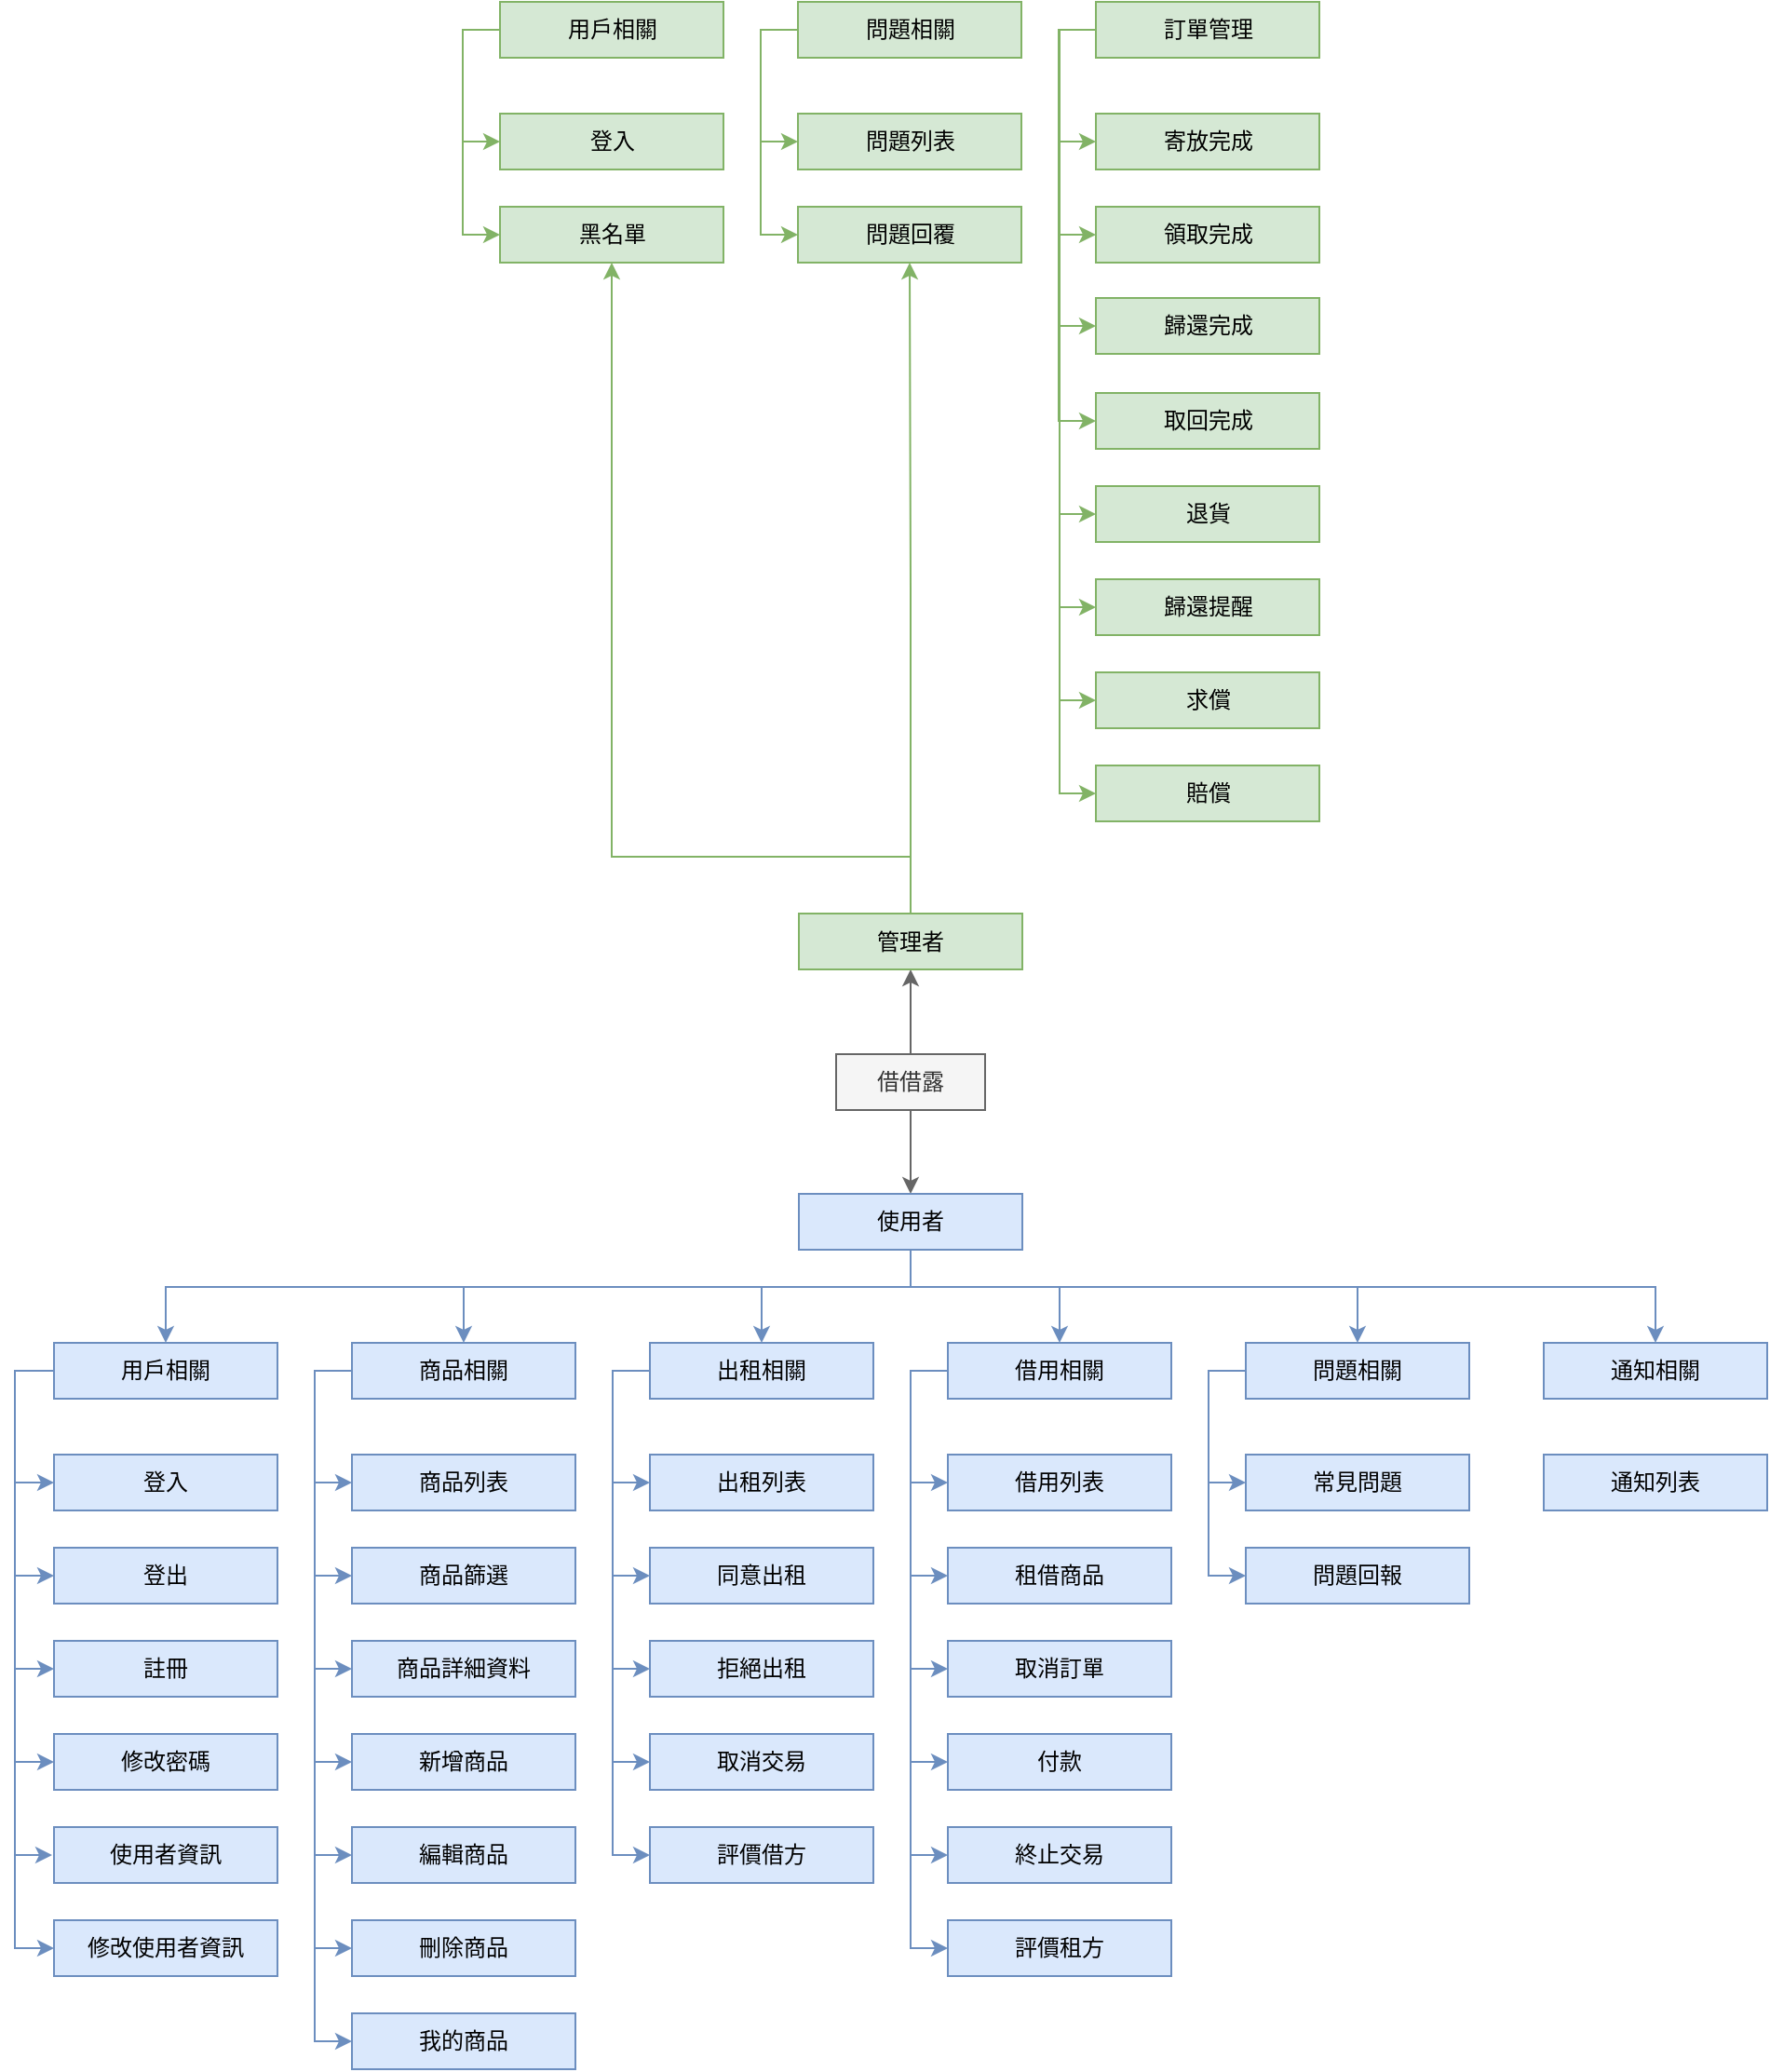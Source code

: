 <mxfile version="13.10.1" type="device"><diagram id="3xspzi98UXfjYOG-OL3M" name="Page-1"><mxGraphModel dx="3792" dy="1875" grid="1" gridSize="10" guides="1" tooltips="1" connect="1" arrows="1" fold="1" page="1" pageScale="1" pageWidth="827" pageHeight="1169" math="0" shadow="0"><root><mxCell id="0"/><mxCell id="1" parent="0"/><mxCell id="9CnYv4ZMV7aLGbf2KHsw-47" style="edgeStyle=orthogonalEdgeStyle;rounded=0;orthogonalLoop=1;jettySize=auto;html=1;entryX=0.5;entryY=1;entryDx=0;entryDy=0;strokeColor=#666666;fillColor=#f5f5f5;" parent="1" source="W2VD9z1xtTbjaSC_eACu-1" target="W2VD9z1xtTbjaSC_eACu-3" edge="1"><mxGeometry relative="1" as="geometry"/></mxCell><mxCell id="nvbiI8qm4RWDlXmhNoOv-21" style="edgeStyle=orthogonalEdgeStyle;rounded=0;orthogonalLoop=1;jettySize=auto;html=1;entryX=0.5;entryY=0;entryDx=0;entryDy=0;strokeColor=#666666;fillColor=#f5f5f5;" edge="1" parent="1" source="W2VD9z1xtTbjaSC_eACu-1" target="W2VD9z1xtTbjaSC_eACu-2"><mxGeometry relative="1" as="geometry"/></mxCell><mxCell id="W2VD9z1xtTbjaSC_eACu-1" value="借借露" style="rounded=0;whiteSpace=wrap;html=1;fillColor=#f5f5f5;strokeColor=#666666;fontColor=#333333;" parent="1" vertex="1"><mxGeometry x="380" y="565" width="80" height="30" as="geometry"/></mxCell><mxCell id="nvbiI8qm4RWDlXmhNoOv-41" style="edgeStyle=orthogonalEdgeStyle;rounded=0;orthogonalLoop=1;jettySize=auto;html=1;entryX=0.5;entryY=0;entryDx=0;entryDy=0;strokeColor=#6c8ebf;fillColor=#dae8fc;" edge="1" parent="1" source="W2VD9z1xtTbjaSC_eACu-2" target="W2VD9z1xtTbjaSC_eACu-5"><mxGeometry relative="1" as="geometry"><Array as="points"><mxPoint x="420" y="690"/><mxPoint x="20" y="690"/></Array></mxGeometry></mxCell><mxCell id="nvbiI8qm4RWDlXmhNoOv-42" style="edgeStyle=orthogonalEdgeStyle;rounded=0;orthogonalLoop=1;jettySize=auto;html=1;entryX=0.5;entryY=0;entryDx=0;entryDy=0;strokeColor=#6c8ebf;fillColor=#dae8fc;" edge="1" parent="1" source="W2VD9z1xtTbjaSC_eACu-2" target="9CnYv4ZMV7aLGbf2KHsw-19"><mxGeometry relative="1" as="geometry"><Array as="points"><mxPoint x="420" y="690"/><mxPoint x="180" y="690"/></Array></mxGeometry></mxCell><mxCell id="nvbiI8qm4RWDlXmhNoOv-43" style="edgeStyle=orthogonalEdgeStyle;rounded=0;orthogonalLoop=1;jettySize=auto;html=1;entryX=0.5;entryY=0;entryDx=0;entryDy=0;strokeColor=#6c8ebf;fillColor=#dae8fc;" edge="1" parent="1" source="W2VD9z1xtTbjaSC_eACu-2" target="W2VD9z1xtTbjaSC_eACu-9"><mxGeometry relative="1" as="geometry"><Array as="points"><mxPoint x="420" y="690"/><mxPoint x="340" y="690"/></Array></mxGeometry></mxCell><mxCell id="nvbiI8qm4RWDlXmhNoOv-44" style="edgeStyle=orthogonalEdgeStyle;rounded=0;orthogonalLoop=1;jettySize=auto;html=1;entryX=0.5;entryY=0;entryDx=0;entryDy=0;strokeColor=#6c8ebf;fillColor=#dae8fc;" edge="1" parent="1" source="W2VD9z1xtTbjaSC_eACu-2" target="W2VD9z1xtTbjaSC_eACu-7"><mxGeometry relative="1" as="geometry"><Array as="points"><mxPoint x="420" y="690"/><mxPoint x="500" y="690"/></Array></mxGeometry></mxCell><mxCell id="nvbiI8qm4RWDlXmhNoOv-45" style="edgeStyle=orthogonalEdgeStyle;rounded=0;orthogonalLoop=1;jettySize=auto;html=1;entryX=0.5;entryY=0;entryDx=0;entryDy=0;strokeColor=#6c8ebf;fillColor=#dae8fc;" edge="1" parent="1" source="W2VD9z1xtTbjaSC_eACu-2" target="9CnYv4ZMV7aLGbf2KHsw-10"><mxGeometry relative="1" as="geometry"><Array as="points"><mxPoint x="420" y="690"/><mxPoint x="660" y="690"/></Array></mxGeometry></mxCell><mxCell id="nvbiI8qm4RWDlXmhNoOv-46" style="edgeStyle=orthogonalEdgeStyle;rounded=0;orthogonalLoop=1;jettySize=auto;html=1;strokeColor=#6c8ebf;fillColor=#dae8fc;" edge="1" parent="1" source="W2VD9z1xtTbjaSC_eACu-2" target="nvbiI8qm4RWDlXmhNoOv-39"><mxGeometry relative="1" as="geometry"><Array as="points"><mxPoint x="420" y="690"/><mxPoint x="820" y="690"/></Array></mxGeometry></mxCell><mxCell id="W2VD9z1xtTbjaSC_eACu-2" value="使用者" style="rounded=0;whiteSpace=wrap;html=1;fillColor=#dae8fc;strokeColor=#6c8ebf;fontColor=#000000;" parent="1" vertex="1"><mxGeometry x="360" y="640" width="120" height="30" as="geometry"/></mxCell><mxCell id="9CnYv4ZMV7aLGbf2KHsw-49" style="edgeStyle=orthogonalEdgeStyle;rounded=0;orthogonalLoop=1;jettySize=auto;html=1;entryX=0.5;entryY=1;entryDx=0;entryDy=0;strokeColor=#82b366;fillColor=#d5e8d4;" parent="1" source="W2VD9z1xtTbjaSC_eACu-3" target="H8Y2yIrfdVpz1dwMGRAc-1" edge="1"><mxGeometry relative="1" as="geometry"/></mxCell><mxCell id="9CnYv4ZMV7aLGbf2KHsw-50" style="edgeStyle=orthogonalEdgeStyle;rounded=0;orthogonalLoop=1;jettySize=auto;html=1;entryX=0.5;entryY=1;entryDx=0;entryDy=0;strokeColor=#82b366;fillColor=#d5e8d4;" parent="1" source="W2VD9z1xtTbjaSC_eACu-3" target="9CnYv4ZMV7aLGbf2KHsw-43" edge="1"><mxGeometry relative="1" as="geometry"><Array as="points"><mxPoint x="420" y="459"/><mxPoint x="260" y="459"/></Array></mxGeometry></mxCell><mxCell id="W2VD9z1xtTbjaSC_eACu-3" value="管理者" style="rounded=0;whiteSpace=wrap;html=1;fillColor=#d5e8d4;strokeColor=#82b366;fontColor=#000000;" parent="1" vertex="1"><mxGeometry x="360" y="489.5" width="120" height="30" as="geometry"/></mxCell><mxCell id="W2VD9z1xtTbjaSC_eACu-25" style="edgeStyle=orthogonalEdgeStyle;rounded=0;orthogonalLoop=1;jettySize=auto;html=1;entryX=0;entryY=0.5;entryDx=0;entryDy=0;fillColor=#dae8fc;strokeColor=#6c8ebf;" parent="1" source="W2VD9z1xtTbjaSC_eACu-5" target="W2VD9z1xtTbjaSC_eACu-8" edge="1"><mxGeometry relative="1" as="geometry"><Array as="points"><mxPoint x="-61" y="735"/><mxPoint x="-61" y="795"/></Array></mxGeometry></mxCell><mxCell id="W2VD9z1xtTbjaSC_eACu-26" style="edgeStyle=orthogonalEdgeStyle;rounded=0;orthogonalLoop=1;jettySize=auto;html=1;entryX=0;entryY=0.5;entryDx=0;entryDy=0;fillColor=#dae8fc;strokeColor=#6c8ebf;" parent="1" source="W2VD9z1xtTbjaSC_eACu-5" target="W2VD9z1xtTbjaSC_eACu-6" edge="1"><mxGeometry relative="1" as="geometry"><Array as="points"><mxPoint x="-61" y="735"/><mxPoint x="-61" y="845"/></Array></mxGeometry></mxCell><mxCell id="W2VD9z1xtTbjaSC_eACu-27" style="edgeStyle=orthogonalEdgeStyle;rounded=0;orthogonalLoop=1;jettySize=auto;html=1;entryX=0;entryY=0.5;entryDx=0;entryDy=0;fillColor=#dae8fc;strokeColor=#6c8ebf;" parent="1" source="W2VD9z1xtTbjaSC_eACu-5" target="9CnYv4ZMV7aLGbf2KHsw-31" edge="1"><mxGeometry relative="1" as="geometry"><Array as="points"><mxPoint x="-61" y="735"/><mxPoint x="-61" y="895"/></Array></mxGeometry></mxCell><mxCell id="9CnYv4ZMV7aLGbf2KHsw-33" style="edgeStyle=orthogonalEdgeStyle;rounded=0;orthogonalLoop=1;jettySize=auto;html=1;entryX=0;entryY=0.5;entryDx=0;entryDy=0;strokeColor=#6c8ebf;fillColor=#dae8fc;" parent="1" source="W2VD9z1xtTbjaSC_eACu-5" target="9CnYv4ZMV7aLGbf2KHsw-17" edge="1"><mxGeometry relative="1" as="geometry"><Array as="points"><mxPoint x="-61" y="735"/><mxPoint x="-61" y="1045"/></Array></mxGeometry></mxCell><mxCell id="W2VD9z1xtTbjaSC_eACu-5" value="用戶相關" style="rounded=0;whiteSpace=wrap;html=1;fillColor=#dae8fc;strokeColor=#6c8ebf;fontColor=#000000;" parent="1" vertex="1"><mxGeometry x="-40" y="720" width="120" height="30" as="geometry"/></mxCell><mxCell id="W2VD9z1xtTbjaSC_eACu-6" value="登出" style="rounded=0;whiteSpace=wrap;html=1;fillColor=#dae8fc;strokeColor=#6c8ebf;fontColor=#000000;" parent="1" vertex="1"><mxGeometry x="-40" y="830" width="120" height="30" as="geometry"/></mxCell><mxCell id="W2VD9z1xtTbjaSC_eACu-37" style="edgeStyle=orthogonalEdgeStyle;rounded=0;orthogonalLoop=1;jettySize=auto;html=1;entryX=0;entryY=0.5;entryDx=0;entryDy=0;fillColor=#dae8fc;strokeColor=#6c8ebf;" parent="1" source="W2VD9z1xtTbjaSC_eACu-7" target="W2VD9z1xtTbjaSC_eACu-10" edge="1"><mxGeometry relative="1" as="geometry"><Array as="points"><mxPoint x="420" y="735"/><mxPoint x="420" y="795"/></Array></mxGeometry></mxCell><mxCell id="W2VD9z1xtTbjaSC_eACu-38" style="edgeStyle=orthogonalEdgeStyle;rounded=0;orthogonalLoop=1;jettySize=auto;html=1;entryX=0;entryY=0.5;entryDx=0;entryDy=0;fillColor=#dae8fc;strokeColor=#6c8ebf;" parent="1" source="W2VD9z1xtTbjaSC_eACu-7" target="9CnYv4ZMV7aLGbf2KHsw-26" edge="1"><mxGeometry relative="1" as="geometry"><Array as="points"><mxPoint x="420" y="735"/><mxPoint x="420" y="845"/></Array></mxGeometry></mxCell><mxCell id="9CnYv4ZMV7aLGbf2KHsw-34" style="edgeStyle=orthogonalEdgeStyle;rounded=0;orthogonalLoop=1;jettySize=auto;html=1;entryX=0;entryY=0.5;entryDx=0;entryDy=0;strokeColor=#6c8ebf;fillColor=#dae8fc;" parent="1" source="W2VD9z1xtTbjaSC_eACu-7" target="W2VD9z1xtTbjaSC_eACu-13" edge="1"><mxGeometry relative="1" as="geometry"><Array as="points"><mxPoint x="420" y="735"/><mxPoint x="420" y="895"/></Array></mxGeometry></mxCell><mxCell id="nvbiI8qm4RWDlXmhNoOv-34" style="edgeStyle=orthogonalEdgeStyle;rounded=0;orthogonalLoop=1;jettySize=auto;html=1;entryX=0;entryY=0.5;entryDx=0;entryDy=0;strokeColor=#6c8ebf;fillColor=#dae8fc;" edge="1" parent="1" source="W2VD9z1xtTbjaSC_eACu-7" target="nvbiI8qm4RWDlXmhNoOv-32"><mxGeometry relative="1" as="geometry"><Array as="points"><mxPoint x="420" y="735"/><mxPoint x="420" y="945"/></Array></mxGeometry></mxCell><mxCell id="nvbiI8qm4RWDlXmhNoOv-35" style="edgeStyle=orthogonalEdgeStyle;rounded=0;orthogonalLoop=1;jettySize=auto;html=1;entryX=0;entryY=0.5;entryDx=0;entryDy=0;strokeColor=#6c8ebf;fillColor=#dae8fc;" edge="1" parent="1" source="W2VD9z1xtTbjaSC_eACu-7" target="nvbiI8qm4RWDlXmhNoOv-33"><mxGeometry relative="1" as="geometry"><Array as="points"><mxPoint x="420" y="735"/><mxPoint x="420" y="995"/></Array></mxGeometry></mxCell><mxCell id="nvbiI8qm4RWDlXmhNoOv-36" style="edgeStyle=orthogonalEdgeStyle;rounded=0;orthogonalLoop=1;jettySize=auto;html=1;entryX=0;entryY=0.5;entryDx=0;entryDy=0;strokeColor=#6c8ebf;fillColor=#dae8fc;" edge="1" parent="1" source="W2VD9z1xtTbjaSC_eACu-7" target="9CnYv4ZMV7aLGbf2KHsw-18"><mxGeometry relative="1" as="geometry"><Array as="points"><mxPoint x="420" y="735"/><mxPoint x="420" y="1045"/></Array></mxGeometry></mxCell><mxCell id="W2VD9z1xtTbjaSC_eACu-7" value="&lt;div&gt;借用相關&lt;/div&gt;" style="rounded=0;whiteSpace=wrap;html=1;fillColor=#dae8fc;strokeColor=#6c8ebf;fontColor=#000000;" parent="1" vertex="1"><mxGeometry x="440" y="720" width="120" height="30" as="geometry"/></mxCell><mxCell id="W2VD9z1xtTbjaSC_eACu-8" value="登入" style="rounded=0;whiteSpace=wrap;html=1;fillColor=#dae8fc;strokeColor=#6c8ebf;fontColor=#000000;" parent="1" vertex="1"><mxGeometry x="-40" y="780" width="120" height="30" as="geometry"/></mxCell><mxCell id="W2VD9z1xtTbjaSC_eACu-32" style="edgeStyle=orthogonalEdgeStyle;rounded=0;orthogonalLoop=1;jettySize=auto;html=1;entryX=0;entryY=0.5;entryDx=0;entryDy=0;fillColor=#dae8fc;strokeColor=#6c8ebf;" parent="1" source="W2VD9z1xtTbjaSC_eACu-9" target="W2VD9z1xtTbjaSC_eACu-15" edge="1"><mxGeometry relative="1" as="geometry"><Array as="points"><mxPoint x="260" y="735"/><mxPoint x="260" y="795"/></Array></mxGeometry></mxCell><mxCell id="W2VD9z1xtTbjaSC_eACu-33" style="edgeStyle=orthogonalEdgeStyle;rounded=0;orthogonalLoop=1;jettySize=auto;html=1;entryX=0;entryY=0.5;entryDx=0;entryDy=0;fillColor=#dae8fc;strokeColor=#6c8ebf;" parent="1" source="W2VD9z1xtTbjaSC_eACu-9" target="W2VD9z1xtTbjaSC_eACu-16" edge="1"><mxGeometry relative="1" as="geometry"><Array as="points"><mxPoint x="260" y="735"/><mxPoint x="260" y="845"/></Array></mxGeometry></mxCell><mxCell id="W2VD9z1xtTbjaSC_eACu-34" style="edgeStyle=orthogonalEdgeStyle;rounded=0;orthogonalLoop=1;jettySize=auto;html=1;entryX=0;entryY=0.5;entryDx=0;entryDy=0;fillColor=#dae8fc;strokeColor=#6c8ebf;" parent="1" source="W2VD9z1xtTbjaSC_eACu-9" target="W2VD9z1xtTbjaSC_eACu-19" edge="1"><mxGeometry relative="1" as="geometry"><Array as="points"><mxPoint x="260" y="735"/><mxPoint x="260" y="895"/></Array></mxGeometry></mxCell><mxCell id="W2VD9z1xtTbjaSC_eACu-35" style="edgeStyle=orthogonalEdgeStyle;rounded=0;orthogonalLoop=1;jettySize=auto;html=1;entryX=0;entryY=0.5;entryDx=0;entryDy=0;fillColor=#dae8fc;strokeColor=#6c8ebf;" parent="1" source="W2VD9z1xtTbjaSC_eACu-9" target="W2VD9z1xtTbjaSC_eACu-17" edge="1"><mxGeometry relative="1" as="geometry"><Array as="points"><mxPoint x="260" y="735"/><mxPoint x="260" y="945"/></Array></mxGeometry></mxCell><mxCell id="W2VD9z1xtTbjaSC_eACu-36" style="edgeStyle=orthogonalEdgeStyle;rounded=0;orthogonalLoop=1;jettySize=auto;html=1;entryX=0;entryY=0.5;entryDx=0;entryDy=0;fillColor=#dae8fc;strokeColor=#6c8ebf;" parent="1" source="W2VD9z1xtTbjaSC_eACu-9" target="W2VD9z1xtTbjaSC_eACu-18" edge="1"><mxGeometry relative="1" as="geometry"><Array as="points"><mxPoint x="260" y="735"/><mxPoint x="260" y="995"/></Array></mxGeometry></mxCell><mxCell id="W2VD9z1xtTbjaSC_eACu-9" value="出租相關" style="rounded=0;whiteSpace=wrap;html=1;fillColor=#dae8fc;strokeColor=#6c8ebf;fontColor=#000000;" parent="1" vertex="1"><mxGeometry x="280" y="720" width="120" height="30" as="geometry"/></mxCell><mxCell id="W2VD9z1xtTbjaSC_eACu-10" value="借用列表" style="rounded=0;whiteSpace=wrap;html=1;fillColor=#dae8fc;strokeColor=#6c8ebf;fontColor=#000000;" parent="1" vertex="1"><mxGeometry x="440" y="780" width="120" height="30" as="geometry"/></mxCell><mxCell id="W2VD9z1xtTbjaSC_eACu-11" value="修改密碼" style="rounded=0;whiteSpace=wrap;html=1;fillColor=#dae8fc;strokeColor=#6c8ebf;fontColor=#000000;" parent="1" vertex="1"><mxGeometry x="-40" y="930" width="120" height="30" as="geometry"/></mxCell><mxCell id="W2VD9z1xtTbjaSC_eACu-13" value="取消訂單" style="rounded=0;whiteSpace=wrap;html=1;fillColor=#dae8fc;strokeColor=#6c8ebf;fontColor=#000000;" parent="1" vertex="1"><mxGeometry x="440" y="880" width="120" height="30" as="geometry"/></mxCell><mxCell id="W2VD9z1xtTbjaSC_eACu-15" value="出租列表" style="rounded=0;whiteSpace=wrap;html=1;fillColor=#dae8fc;strokeColor=#6c8ebf;fontColor=#000000;" parent="1" vertex="1"><mxGeometry x="280" y="780" width="120" height="30" as="geometry"/></mxCell><mxCell id="W2VD9z1xtTbjaSC_eACu-16" value="同意出租" style="rounded=0;whiteSpace=wrap;html=1;fillColor=#dae8fc;strokeColor=#6c8ebf;fontColor=#000000;" parent="1" vertex="1"><mxGeometry x="280" y="830" width="120" height="30" as="geometry"/></mxCell><mxCell id="W2VD9z1xtTbjaSC_eACu-17" value="取消交易" style="rounded=0;whiteSpace=wrap;html=1;fillColor=#dae8fc;strokeColor=#6c8ebf;fontColor=#000000;" parent="1" vertex="1"><mxGeometry x="280" y="930" width="120" height="30" as="geometry"/></mxCell><mxCell id="W2VD9z1xtTbjaSC_eACu-18" value="評價借方" style="rounded=0;whiteSpace=wrap;html=1;fillColor=#dae8fc;strokeColor=#6c8ebf;fontColor=#000000;" parent="1" vertex="1"><mxGeometry x="280" y="980" width="120" height="30" as="geometry"/></mxCell><mxCell id="W2VD9z1xtTbjaSC_eACu-19" value="拒絕出租" style="rounded=0;whiteSpace=wrap;html=1;fillColor=#dae8fc;strokeColor=#6c8ebf;fontColor=#000000;" parent="1" vertex="1"><mxGeometry x="280" y="880" width="120" height="30" as="geometry"/></mxCell><mxCell id="H8Y2yIrfdVpz1dwMGRAc-1" value="問題回覆" style="rounded=0;whiteSpace=wrap;html=1;fillColor=#d5e8d4;strokeColor=#82b366;fontColor=#000000;" parent="1" vertex="1"><mxGeometry x="359.5" y="110" width="120" height="30" as="geometry"/></mxCell><mxCell id="H8Y2yIrfdVpz1dwMGRAc-2" value="問題列表" style="rounded=0;whiteSpace=wrap;html=1;fillColor=#d5e8d4;strokeColor=#82b366;fontColor=#000000;" parent="1" vertex="1"><mxGeometry x="359.5" y="60" width="120" height="30" as="geometry"/></mxCell><mxCell id="H8Y2yIrfdVpz1dwMGRAc-29" style="edgeStyle=orthogonalEdgeStyle;rounded=0;orthogonalLoop=1;jettySize=auto;html=1;fillColor=#d5e8d4;strokeColor=#82b366;" parent="1" source="H8Y2yIrfdVpz1dwMGRAc-3" edge="1"><mxGeometry relative="1" as="geometry"><mxPoint x="359.5" y="75" as="targetPoint"/><Array as="points"><mxPoint x="339.5" y="15"/><mxPoint x="339.5" y="75"/><mxPoint x="359.5" y="75"/></Array></mxGeometry></mxCell><mxCell id="H8Y2yIrfdVpz1dwMGRAc-30" style="edgeStyle=orthogonalEdgeStyle;rounded=0;orthogonalLoop=1;jettySize=auto;html=1;entryX=0;entryY=0.5;entryDx=0;entryDy=0;fillColor=#d5e8d4;strokeColor=#82b366;" parent="1" source="H8Y2yIrfdVpz1dwMGRAc-3" target="H8Y2yIrfdVpz1dwMGRAc-1" edge="1"><mxGeometry relative="1" as="geometry"><Array as="points"><mxPoint x="339.5" y="15"/><mxPoint x="339.5" y="125"/></Array></mxGeometry></mxCell><mxCell id="H8Y2yIrfdVpz1dwMGRAc-3" value="問題相關" style="rounded=0;whiteSpace=wrap;html=1;fillColor=#d5e8d4;strokeColor=#82b366;fontColor=#000000;" parent="1" vertex="1"><mxGeometry x="359.5" width="120" height="30" as="geometry"/></mxCell><mxCell id="H8Y2yIrfdVpz1dwMGRAc-9" value="登入" style="rounded=0;whiteSpace=wrap;html=1;fillColor=#d5e8d4;strokeColor=#82b366;fontColor=#000000;" parent="1" vertex="1"><mxGeometry x="199.5" y="60" width="120" height="30" as="geometry"/></mxCell><mxCell id="H8Y2yIrfdVpz1dwMGRAc-24" style="edgeStyle=orthogonalEdgeStyle;rounded=0;orthogonalLoop=1;jettySize=auto;html=1;fillColor=#d5e8d4;strokeColor=#82b366;" parent="1" source="H8Y2yIrfdVpz1dwMGRAc-10" edge="1"><mxGeometry relative="1" as="geometry"><mxPoint x="199.5" y="75" as="targetPoint"/><Array as="points"><mxPoint x="179.5" y="15"/><mxPoint x="179.5" y="75"/><mxPoint x="199.5" y="75"/></Array></mxGeometry></mxCell><mxCell id="9CnYv4ZMV7aLGbf2KHsw-44" style="edgeStyle=orthogonalEdgeStyle;rounded=0;orthogonalLoop=1;jettySize=auto;html=1;entryX=0;entryY=0.5;entryDx=0;entryDy=0;strokeColor=#82b366;fillColor=#d5e8d4;" parent="1" source="H8Y2yIrfdVpz1dwMGRAc-10" target="9CnYv4ZMV7aLGbf2KHsw-43" edge="1"><mxGeometry relative="1" as="geometry"><Array as="points"><mxPoint x="179.5" y="15"/><mxPoint x="179.5" y="125"/></Array></mxGeometry></mxCell><mxCell id="H8Y2yIrfdVpz1dwMGRAc-10" value="用戶相關" style="rounded=0;whiteSpace=wrap;html=1;fillColor=#d5e8d4;strokeColor=#82b366;fontColor=#000000;" parent="1" vertex="1"><mxGeometry x="199.5" width="120" height="30" as="geometry"/></mxCell><mxCell id="H8Y2yIrfdVpz1dwMGRAc-32" style="edgeStyle=orthogonalEdgeStyle;rounded=0;orthogonalLoop=1;jettySize=auto;html=1;entryX=0;entryY=0.5;entryDx=0;entryDy=0;fillColor=#d5e8d4;strokeColor=#82b366;" parent="1" source="H8Y2yIrfdVpz1dwMGRAc-13" target="H8Y2yIrfdVpz1dwMGRAc-14" edge="1"><mxGeometry relative="1" as="geometry"><Array as="points"><mxPoint x="499.5" y="15"/><mxPoint x="499.5" y="75"/></Array></mxGeometry></mxCell><mxCell id="nvbiI8qm4RWDlXmhNoOv-24" style="edgeStyle=orthogonalEdgeStyle;rounded=0;orthogonalLoop=1;jettySize=auto;html=1;entryX=0;entryY=0.5;entryDx=0;entryDy=0;strokeColor=#82b366;fillColor=#d5e8d4;" edge="1" parent="1" source="H8Y2yIrfdVpz1dwMGRAc-13" target="nvbiI8qm4RWDlXmhNoOv-1"><mxGeometry relative="1" as="geometry"><Array as="points"><mxPoint x="499.5" y="15"/><mxPoint x="499.5" y="125"/></Array></mxGeometry></mxCell><mxCell id="nvbiI8qm4RWDlXmhNoOv-25" style="edgeStyle=orthogonalEdgeStyle;rounded=0;orthogonalLoop=1;jettySize=auto;html=1;entryX=0;entryY=0.5;entryDx=0;entryDy=0;strokeColor=#82b366;fillColor=#d5e8d4;" edge="1" parent="1" source="H8Y2yIrfdVpz1dwMGRAc-13" target="nvbiI8qm4RWDlXmhNoOv-4"><mxGeometry relative="1" as="geometry"><Array as="points"><mxPoint x="499.5" y="15"/><mxPoint x="499.5" y="174"/></Array></mxGeometry></mxCell><mxCell id="nvbiI8qm4RWDlXmhNoOv-26" style="edgeStyle=orthogonalEdgeStyle;rounded=0;orthogonalLoop=1;jettySize=auto;html=1;entryX=0;entryY=0.5;entryDx=0;entryDy=0;strokeColor=#82b366;fillColor=#d5e8d4;" edge="1" parent="1" source="H8Y2yIrfdVpz1dwMGRAc-13" target="nvbiI8qm4RWDlXmhNoOv-2"><mxGeometry relative="1" as="geometry"><Array as="points"><mxPoint x="499.5" y="15"/><mxPoint x="499.5" y="225"/></Array></mxGeometry></mxCell><mxCell id="nvbiI8qm4RWDlXmhNoOv-47" style="edgeStyle=orthogonalEdgeStyle;rounded=0;orthogonalLoop=1;jettySize=auto;html=1;entryX=0;entryY=0.5;entryDx=0;entryDy=0;strokeColor=#82b366;fillColor=#d5e8d4;" edge="1" parent="1" source="H8Y2yIrfdVpz1dwMGRAc-13" target="H8Y2yIrfdVpz1dwMGRAc-16"><mxGeometry relative="1" as="geometry"><Array as="points"><mxPoint x="500" y="15"/><mxPoint x="500" y="275"/></Array></mxGeometry></mxCell><mxCell id="nvbiI8qm4RWDlXmhNoOv-48" style="edgeStyle=orthogonalEdgeStyle;rounded=0;orthogonalLoop=1;jettySize=auto;html=1;entryX=0;entryY=0.5;entryDx=0;entryDy=0;strokeColor=#82b366;fillColor=#d5e8d4;" edge="1" parent="1" source="H8Y2yIrfdVpz1dwMGRAc-13" target="H8Y2yIrfdVpz1dwMGRAc-17"><mxGeometry relative="1" as="geometry"><Array as="points"><mxPoint x="500" y="15"/><mxPoint x="500" y="325"/></Array></mxGeometry></mxCell><mxCell id="nvbiI8qm4RWDlXmhNoOv-49" style="edgeStyle=orthogonalEdgeStyle;rounded=0;orthogonalLoop=1;jettySize=auto;html=1;entryX=0;entryY=0.5;entryDx=0;entryDy=0;strokeColor=#82b366;fillColor=#d5e8d4;" edge="1" parent="1" source="H8Y2yIrfdVpz1dwMGRAc-13" target="9CnYv4ZMV7aLGbf2KHsw-5"><mxGeometry relative="1" as="geometry"><Array as="points"><mxPoint x="500" y="15"/><mxPoint x="500" y="375"/></Array></mxGeometry></mxCell><mxCell id="nvbiI8qm4RWDlXmhNoOv-50" style="edgeStyle=orthogonalEdgeStyle;rounded=0;orthogonalLoop=1;jettySize=auto;html=1;entryX=0;entryY=0.5;entryDx=0;entryDy=0;strokeColor=#82b366;fillColor=#d5e8d4;" edge="1" parent="1" source="H8Y2yIrfdVpz1dwMGRAc-13" target="nvbiI8qm4RWDlXmhNoOv-23"><mxGeometry relative="1" as="geometry"><Array as="points"><mxPoint x="500" y="15"/><mxPoint x="500" y="425"/></Array></mxGeometry></mxCell><mxCell id="H8Y2yIrfdVpz1dwMGRAc-13" value="訂單管理" style="rounded=0;whiteSpace=wrap;html=1;fillColor=#d5e8d4;strokeColor=#82b366;fontColor=#000000;" parent="1" vertex="1"><mxGeometry x="519.5" width="120" height="30" as="geometry"/></mxCell><mxCell id="H8Y2yIrfdVpz1dwMGRAc-14" value="寄放完成" style="rounded=0;whiteSpace=wrap;html=1;fillColor=#d5e8d4;strokeColor=#82b366;fontColor=#000000;" parent="1" vertex="1"><mxGeometry x="519.5" y="60" width="120" height="30" as="geometry"/></mxCell><mxCell id="H8Y2yIrfdVpz1dwMGRAc-16" value="退貨" style="rounded=0;whiteSpace=wrap;html=1;fillColor=#d5e8d4;strokeColor=#82b366;fontColor=#000000;" parent="1" vertex="1"><mxGeometry x="519.5" y="260" width="120" height="30" as="geometry"/></mxCell><mxCell id="H8Y2yIrfdVpz1dwMGRAc-17" value="歸還提醒" style="rounded=0;whiteSpace=wrap;html=1;fillColor=#d5e8d4;strokeColor=#82b366;fontColor=#000000;" parent="1" vertex="1"><mxGeometry x="519.5" y="310" width="120" height="30" as="geometry"/></mxCell><mxCell id="9CnYv4ZMV7aLGbf2KHsw-5" value="求償" style="rounded=0;whiteSpace=wrap;html=1;fillColor=#d5e8d4;strokeColor=#82b366;fontColor=#000000;" parent="1" vertex="1"><mxGeometry x="519.5" y="360" width="120" height="30" as="geometry"/></mxCell><mxCell id="9CnYv4ZMV7aLGbf2KHsw-8" style="edgeStyle=orthogonalEdgeStyle;rounded=0;orthogonalLoop=1;jettySize=auto;html=1;entryX=0;entryY=0.5;entryDx=0;entryDy=0;fillColor=#dae8fc;strokeColor=#6c8ebf;" parent="1" source="9CnYv4ZMV7aLGbf2KHsw-10" target="9CnYv4ZMV7aLGbf2KHsw-11" edge="1"><mxGeometry relative="1" as="geometry"><Array as="points"><mxPoint x="580" y="735"/><mxPoint x="580" y="795"/></Array></mxGeometry></mxCell><mxCell id="9CnYv4ZMV7aLGbf2KHsw-9" style="edgeStyle=orthogonalEdgeStyle;rounded=0;orthogonalLoop=1;jettySize=auto;html=1;entryX=0;entryY=0.5;entryDx=0;entryDy=0;fillColor=#dae8fc;strokeColor=#6c8ebf;" parent="1" source="9CnYv4ZMV7aLGbf2KHsw-10" target="9CnYv4ZMV7aLGbf2KHsw-12" edge="1"><mxGeometry relative="1" as="geometry"><Array as="points"><mxPoint x="580" y="735"/><mxPoint x="580" y="845"/></Array></mxGeometry></mxCell><mxCell id="9CnYv4ZMV7aLGbf2KHsw-10" value="問題相關" style="rounded=0;whiteSpace=wrap;html=1;fillColor=#dae8fc;strokeColor=#6c8ebf;fontColor=#000000;" parent="1" vertex="1"><mxGeometry x="600" y="720" width="120" height="30" as="geometry"/></mxCell><mxCell id="9CnYv4ZMV7aLGbf2KHsw-11" value="常見問題" style="rounded=0;whiteSpace=wrap;html=1;fillColor=#dae8fc;strokeColor=#6c8ebf;fontColor=#000000;" parent="1" vertex="1"><mxGeometry x="600" y="780" width="120" height="30" as="geometry"/></mxCell><mxCell id="9CnYv4ZMV7aLGbf2KHsw-12" value="問題回報" style="rounded=0;whiteSpace=wrap;html=1;fillColor=#dae8fc;strokeColor=#6c8ebf;fontColor=#000000;" parent="1" vertex="1"><mxGeometry x="600" y="830" width="120" height="30" as="geometry"/></mxCell><mxCell id="9CnYv4ZMV7aLGbf2KHsw-14" style="edgeStyle=orthogonalEdgeStyle;rounded=0;orthogonalLoop=1;jettySize=auto;html=1;entryX=0;entryY=0.5;entryDx=0;entryDy=0;fillColor=#dae8fc;strokeColor=#6c8ebf;exitX=0;exitY=0.5;exitDx=0;exitDy=0;" parent="1" source="W2VD9z1xtTbjaSC_eACu-5" target="W2VD9z1xtTbjaSC_eACu-11" edge="1"><mxGeometry relative="1" as="geometry"><Array as="points"><mxPoint x="-61" y="735"/><mxPoint x="-61" y="945"/></Array><mxPoint x="-41" y="785" as="sourcePoint"/></mxGeometry></mxCell><mxCell id="9CnYv4ZMV7aLGbf2KHsw-15" value="使用者資訊" style="rounded=0;whiteSpace=wrap;html=1;fillColor=#dae8fc;strokeColor=#6c8ebf;fontColor=#000000;" parent="1" vertex="1"><mxGeometry x="-40" y="980" width="120" height="30" as="geometry"/></mxCell><mxCell id="9CnYv4ZMV7aLGbf2KHsw-16" style="edgeStyle=orthogonalEdgeStyle;rounded=0;orthogonalLoop=1;jettySize=auto;html=1;fillColor=#dae8fc;strokeColor=#6c8ebf;exitX=0;exitY=0.5;exitDx=0;exitDy=0;" parent="1" source="W2VD9z1xtTbjaSC_eACu-5" edge="1"><mxGeometry relative="1" as="geometry"><Array as="points"><mxPoint x="-61" y="735"/><mxPoint x="-61" y="995"/></Array><mxPoint x="-41" y="785" as="sourcePoint"/><mxPoint x="-41" y="995" as="targetPoint"/></mxGeometry></mxCell><mxCell id="9CnYv4ZMV7aLGbf2KHsw-17" value="修改使用者資訊" style="rounded=0;whiteSpace=wrap;html=1;fillColor=#dae8fc;strokeColor=#6c8ebf;fontColor=#000000;" parent="1" vertex="1"><mxGeometry x="-40" y="1030" width="120" height="30" as="geometry"/></mxCell><mxCell id="9CnYv4ZMV7aLGbf2KHsw-18" value="評價租方" style="rounded=0;whiteSpace=wrap;html=1;fillColor=#dae8fc;strokeColor=#6c8ebf;fontColor=#000000;" parent="1" vertex="1"><mxGeometry x="440" y="1030" width="120" height="30" as="geometry"/></mxCell><mxCell id="9CnYv4ZMV7aLGbf2KHsw-36" style="edgeStyle=orthogonalEdgeStyle;rounded=0;orthogonalLoop=1;jettySize=auto;html=1;entryX=0;entryY=0.5;entryDx=0;entryDy=0;strokeColor=#6c8ebf;fillColor=#dae8fc;" parent="1" source="9CnYv4ZMV7aLGbf2KHsw-19" target="9CnYv4ZMV7aLGbf2KHsw-28" edge="1"><mxGeometry relative="1" as="geometry"><Array as="points"><mxPoint x="100" y="735"/><mxPoint x="100" y="1095"/></Array></mxGeometry></mxCell><mxCell id="9CnYv4ZMV7aLGbf2KHsw-37" style="edgeStyle=orthogonalEdgeStyle;rounded=0;orthogonalLoop=1;jettySize=auto;html=1;entryX=0;entryY=0.5;entryDx=0;entryDy=0;strokeColor=#6c8ebf;fillColor=#dae8fc;" parent="1" source="9CnYv4ZMV7aLGbf2KHsw-19" target="9CnYv4ZMV7aLGbf2KHsw-24" edge="1"><mxGeometry relative="1" as="geometry"><Array as="points"><mxPoint x="100" y="735"/><mxPoint x="100" y="1045"/></Array></mxGeometry></mxCell><mxCell id="9CnYv4ZMV7aLGbf2KHsw-38" style="edgeStyle=orthogonalEdgeStyle;rounded=0;orthogonalLoop=1;jettySize=auto;html=1;entryX=0;entryY=0.5;entryDx=0;entryDy=0;strokeColor=#6c8ebf;fillColor=#dae8fc;" parent="1" source="9CnYv4ZMV7aLGbf2KHsw-19" target="9CnYv4ZMV7aLGbf2KHsw-23" edge="1"><mxGeometry relative="1" as="geometry"><Array as="points"><mxPoint x="100" y="735"/><mxPoint x="100" y="995"/></Array></mxGeometry></mxCell><mxCell id="9CnYv4ZMV7aLGbf2KHsw-39" style="edgeStyle=orthogonalEdgeStyle;rounded=0;orthogonalLoop=1;jettySize=auto;html=1;entryX=0;entryY=0.5;entryDx=0;entryDy=0;strokeColor=#6c8ebf;fillColor=#dae8fc;" parent="1" source="9CnYv4ZMV7aLGbf2KHsw-19" target="9CnYv4ZMV7aLGbf2KHsw-22" edge="1"><mxGeometry relative="1" as="geometry"><Array as="points"><mxPoint x="100" y="735"/><mxPoint x="100" y="945"/></Array></mxGeometry></mxCell><mxCell id="9CnYv4ZMV7aLGbf2KHsw-40" style="edgeStyle=orthogonalEdgeStyle;rounded=0;orthogonalLoop=1;jettySize=auto;html=1;entryX=0;entryY=0.5;entryDx=0;entryDy=0;strokeColor=#6c8ebf;fillColor=#dae8fc;" parent="1" source="9CnYv4ZMV7aLGbf2KHsw-19" target="9CnYv4ZMV7aLGbf2KHsw-21" edge="1"><mxGeometry relative="1" as="geometry"><Array as="points"><mxPoint x="100" y="735"/><mxPoint x="100" y="895"/></Array></mxGeometry></mxCell><mxCell id="9CnYv4ZMV7aLGbf2KHsw-41" style="edgeStyle=orthogonalEdgeStyle;rounded=0;orthogonalLoop=1;jettySize=auto;html=1;entryX=0;entryY=0.5;entryDx=0;entryDy=0;strokeColor=#6c8ebf;fillColor=#dae8fc;" parent="1" source="9CnYv4ZMV7aLGbf2KHsw-19" target="9CnYv4ZMV7aLGbf2KHsw-25" edge="1"><mxGeometry relative="1" as="geometry"><Array as="points"><mxPoint x="100" y="735"/><mxPoint x="100" y="845"/></Array></mxGeometry></mxCell><mxCell id="9CnYv4ZMV7aLGbf2KHsw-42" style="edgeStyle=orthogonalEdgeStyle;rounded=0;orthogonalLoop=1;jettySize=auto;html=1;entryX=0;entryY=0.5;entryDx=0;entryDy=0;strokeColor=#6c8ebf;fillColor=#dae8fc;" parent="1" source="9CnYv4ZMV7aLGbf2KHsw-19" target="9CnYv4ZMV7aLGbf2KHsw-20" edge="1"><mxGeometry relative="1" as="geometry"><Array as="points"><mxPoint x="100" y="735"/><mxPoint x="100" y="795"/></Array></mxGeometry></mxCell><mxCell id="9CnYv4ZMV7aLGbf2KHsw-19" value="&lt;div&gt;商品相關&lt;/div&gt;" style="rounded=0;whiteSpace=wrap;html=1;fillColor=#dae8fc;strokeColor=#6c8ebf;fontColor=#000000;" parent="1" vertex="1"><mxGeometry x="120" y="720" width="120" height="30" as="geometry"/></mxCell><mxCell id="9CnYv4ZMV7aLGbf2KHsw-20" value="&lt;div&gt;商品列表&lt;/div&gt;" style="rounded=0;whiteSpace=wrap;html=1;fillColor=#dae8fc;strokeColor=#6c8ebf;fontColor=#000000;" parent="1" vertex="1"><mxGeometry x="120" y="780" width="120" height="30" as="geometry"/></mxCell><mxCell id="9CnYv4ZMV7aLGbf2KHsw-21" value="&lt;div&gt;商品詳細資料&lt;/div&gt;" style="rounded=0;whiteSpace=wrap;html=1;fillColor=#dae8fc;strokeColor=#6c8ebf;fontColor=#000000;" parent="1" vertex="1"><mxGeometry x="120" y="880" width="120" height="30" as="geometry"/></mxCell><mxCell id="9CnYv4ZMV7aLGbf2KHsw-22" value="&lt;div&gt;新增商品&lt;/div&gt;" style="rounded=0;whiteSpace=wrap;html=1;fillColor=#dae8fc;strokeColor=#6c8ebf;fontColor=#000000;" parent="1" vertex="1"><mxGeometry x="120" y="930" width="120" height="30" as="geometry"/></mxCell><mxCell id="9CnYv4ZMV7aLGbf2KHsw-23" value="&lt;div&gt;編輯商品&lt;/div&gt;" style="rounded=0;whiteSpace=wrap;html=1;fillColor=#dae8fc;strokeColor=#6c8ebf;fontColor=#000000;" parent="1" vertex="1"><mxGeometry x="120" y="980" width="120" height="30" as="geometry"/></mxCell><mxCell id="9CnYv4ZMV7aLGbf2KHsw-24" value="&lt;div&gt;刪除商品&lt;/div&gt;" style="rounded=0;whiteSpace=wrap;html=1;fillColor=#dae8fc;strokeColor=#6c8ebf;fontColor=#000000;" parent="1" vertex="1"><mxGeometry x="120" y="1030" width="120" height="30" as="geometry"/></mxCell><mxCell id="9CnYv4ZMV7aLGbf2KHsw-25" value="&lt;div&gt;商品篩選&lt;/div&gt;" style="rounded=0;whiteSpace=wrap;html=1;fillColor=#dae8fc;strokeColor=#6c8ebf;fontColor=#000000;" parent="1" vertex="1"><mxGeometry x="120" y="830" width="120" height="30" as="geometry"/></mxCell><mxCell id="9CnYv4ZMV7aLGbf2KHsw-26" value="租借商品" style="rounded=0;whiteSpace=wrap;html=1;fillColor=#dae8fc;strokeColor=#6c8ebf;fontColor=#000000;" parent="1" vertex="1"><mxGeometry x="440" y="830" width="120" height="30" as="geometry"/></mxCell><mxCell id="9CnYv4ZMV7aLGbf2KHsw-28" value="&lt;div&gt;我的商品&lt;/div&gt;" style="rounded=0;whiteSpace=wrap;html=1;fillColor=#dae8fc;strokeColor=#6c8ebf;fontColor=#000000;" parent="1" vertex="1"><mxGeometry x="120" y="1080" width="120" height="30" as="geometry"/></mxCell><mxCell id="9CnYv4ZMV7aLGbf2KHsw-31" value="註冊" style="rounded=0;whiteSpace=wrap;html=1;fillColor=#dae8fc;strokeColor=#6c8ebf;fontColor=#000000;" parent="1" vertex="1"><mxGeometry x="-40" y="880" width="120" height="30" as="geometry"/></mxCell><mxCell id="9CnYv4ZMV7aLGbf2KHsw-43" value="黑名單" style="rounded=0;whiteSpace=wrap;html=1;fillColor=#d5e8d4;strokeColor=#82b366;fontColor=#000000;" parent="1" vertex="1"><mxGeometry x="199.5" y="110" width="120" height="30" as="geometry"/></mxCell><mxCell id="nvbiI8qm4RWDlXmhNoOv-1" value="領取完成" style="rounded=0;whiteSpace=wrap;html=1;fillColor=#d5e8d4;strokeColor=#82b366;fontColor=#000000;" vertex="1" parent="1"><mxGeometry x="519.5" y="110" width="120" height="30" as="geometry"/></mxCell><mxCell id="nvbiI8qm4RWDlXmhNoOv-2" value="取回完成" style="rounded=0;whiteSpace=wrap;html=1;fillColor=#d5e8d4;strokeColor=#82b366;fontColor=#000000;" vertex="1" parent="1"><mxGeometry x="519.5" y="210" width="120" height="30" as="geometry"/></mxCell><mxCell id="nvbiI8qm4RWDlXmhNoOv-4" value="&lt;div&gt;歸還完成&lt;/div&gt;" style="rounded=0;whiteSpace=wrap;html=1;fillColor=#d5e8d4;strokeColor=#82b366;fontColor=#000000;" vertex="1" parent="1"><mxGeometry x="519.5" y="159" width="120" height="30" as="geometry"/></mxCell><mxCell id="nvbiI8qm4RWDlXmhNoOv-23" value="賠償" style="rounded=0;whiteSpace=wrap;html=1;fillColor=#d5e8d4;strokeColor=#82b366;fontColor=#000000;" vertex="1" parent="1"><mxGeometry x="519.5" y="410" width="120" height="30" as="geometry"/></mxCell><mxCell id="nvbiI8qm4RWDlXmhNoOv-32" value="付款" style="rounded=0;whiteSpace=wrap;html=1;fillColor=#dae8fc;strokeColor=#6c8ebf;fontColor=#000000;" vertex="1" parent="1"><mxGeometry x="440" y="930" width="120" height="30" as="geometry"/></mxCell><mxCell id="nvbiI8qm4RWDlXmhNoOv-33" value="終止交易" style="rounded=0;whiteSpace=wrap;html=1;fillColor=#dae8fc;strokeColor=#6c8ebf;fontColor=#000000;" vertex="1" parent="1"><mxGeometry x="440" y="980" width="120" height="30" as="geometry"/></mxCell><mxCell id="nvbiI8qm4RWDlXmhNoOv-39" value="通知相關" style="rounded=0;whiteSpace=wrap;html=1;fillColor=#dae8fc;strokeColor=#6c8ebf;fontColor=#000000;" vertex="1" parent="1"><mxGeometry x="760" y="720" width="120" height="30" as="geometry"/></mxCell><mxCell id="nvbiI8qm4RWDlXmhNoOv-40" value="通知列表" style="rounded=0;whiteSpace=wrap;html=1;fillColor=#dae8fc;strokeColor=#6c8ebf;fontColor=#000000;" vertex="1" parent="1"><mxGeometry x="760" y="780" width="120" height="30" as="geometry"/></mxCell></root></mxGraphModel></diagram></mxfile>